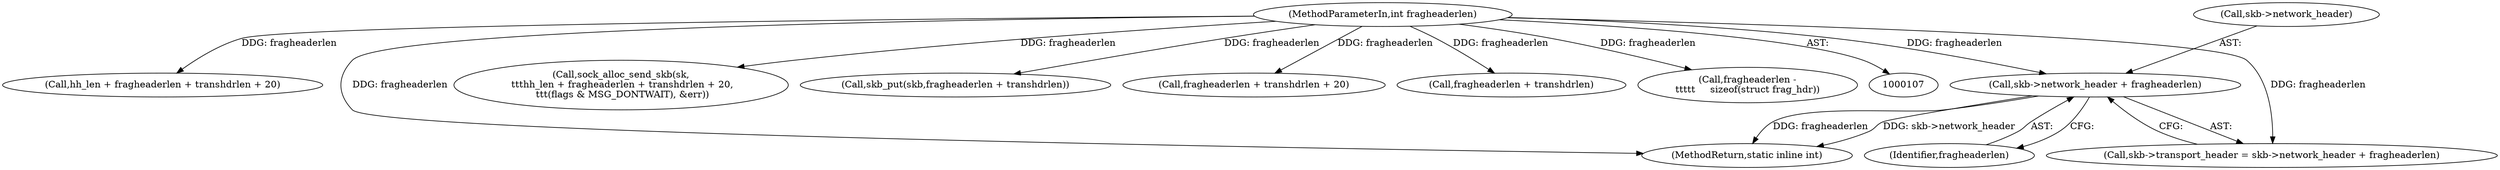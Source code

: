 digraph "0_linux_2811ebac2521ceac84f2bdae402455baa6a7fb47_0@pointer" {
"1000168" [label="(Call,skb->network_header + fragheaderlen)"];
"1000113" [label="(MethodParameterIn,int fragheaderlen)"];
"1000136" [label="(Call,hh_len + fragheaderlen + transhdrlen + 20)"];
"1000164" [label="(Call,skb->transport_header = skb->network_header + fragheaderlen)"];
"1000134" [label="(Call,sock_alloc_send_skb(sk,\n \t\t\thh_len + fragheaderlen + transhdrlen + 20,\n \t\t\t(flags & MSG_DONTWAIT), &err))"];
"1000157" [label="(Call,skb_put(skb,fragheaderlen + transhdrlen))"];
"1000247" [label="(MethodReturn,static inline int)"];
"1000169" [label="(Call,skb->network_header)"];
"1000168" [label="(Call,skb->network_header + fragheaderlen)"];
"1000113" [label="(MethodParameterIn,int fragheaderlen)"];
"1000138" [label="(Call,fragheaderlen + transhdrlen + 20)"];
"1000159" [label="(Call,fragheaderlen + transhdrlen)"];
"1000212" [label="(Call,fragheaderlen -\n\t\t\t\t\t     sizeof(struct frag_hdr))"];
"1000172" [label="(Identifier,fragheaderlen)"];
"1000168" -> "1000164"  [label="AST: "];
"1000168" -> "1000172"  [label="CFG: "];
"1000169" -> "1000168"  [label="AST: "];
"1000172" -> "1000168"  [label="AST: "];
"1000164" -> "1000168"  [label="CFG: "];
"1000168" -> "1000247"  [label="DDG: fragheaderlen"];
"1000168" -> "1000247"  [label="DDG: skb->network_header"];
"1000113" -> "1000168"  [label="DDG: fragheaderlen"];
"1000113" -> "1000107"  [label="AST: "];
"1000113" -> "1000247"  [label="DDG: fragheaderlen"];
"1000113" -> "1000134"  [label="DDG: fragheaderlen"];
"1000113" -> "1000136"  [label="DDG: fragheaderlen"];
"1000113" -> "1000138"  [label="DDG: fragheaderlen"];
"1000113" -> "1000157"  [label="DDG: fragheaderlen"];
"1000113" -> "1000159"  [label="DDG: fragheaderlen"];
"1000113" -> "1000164"  [label="DDG: fragheaderlen"];
"1000113" -> "1000212"  [label="DDG: fragheaderlen"];
}
